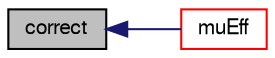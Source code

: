 digraph "correct"
{
  bgcolor="transparent";
  edge [fontname="FreeSans",fontsize="10",labelfontname="FreeSans",labelfontsize="10"];
  node [fontname="FreeSans",fontsize="10",shape=record];
  rankdir="LR";
  Node817 [label="correct",height=0.2,width=0.4,color="black", fillcolor="grey75", style="filled", fontcolor="black"];
  Node817 -> Node818 [dir="back",color="midnightblue",fontsize="10",style="solid",fontname="FreeSans"];
  Node818 [label="muEff",height=0.2,width=0.4,color="red",URL="$a30742.html#aa206832eff83026a00ef917343447f26",tooltip="Return the effective viscosity, i.e. the laminar viscosity. "];
}

